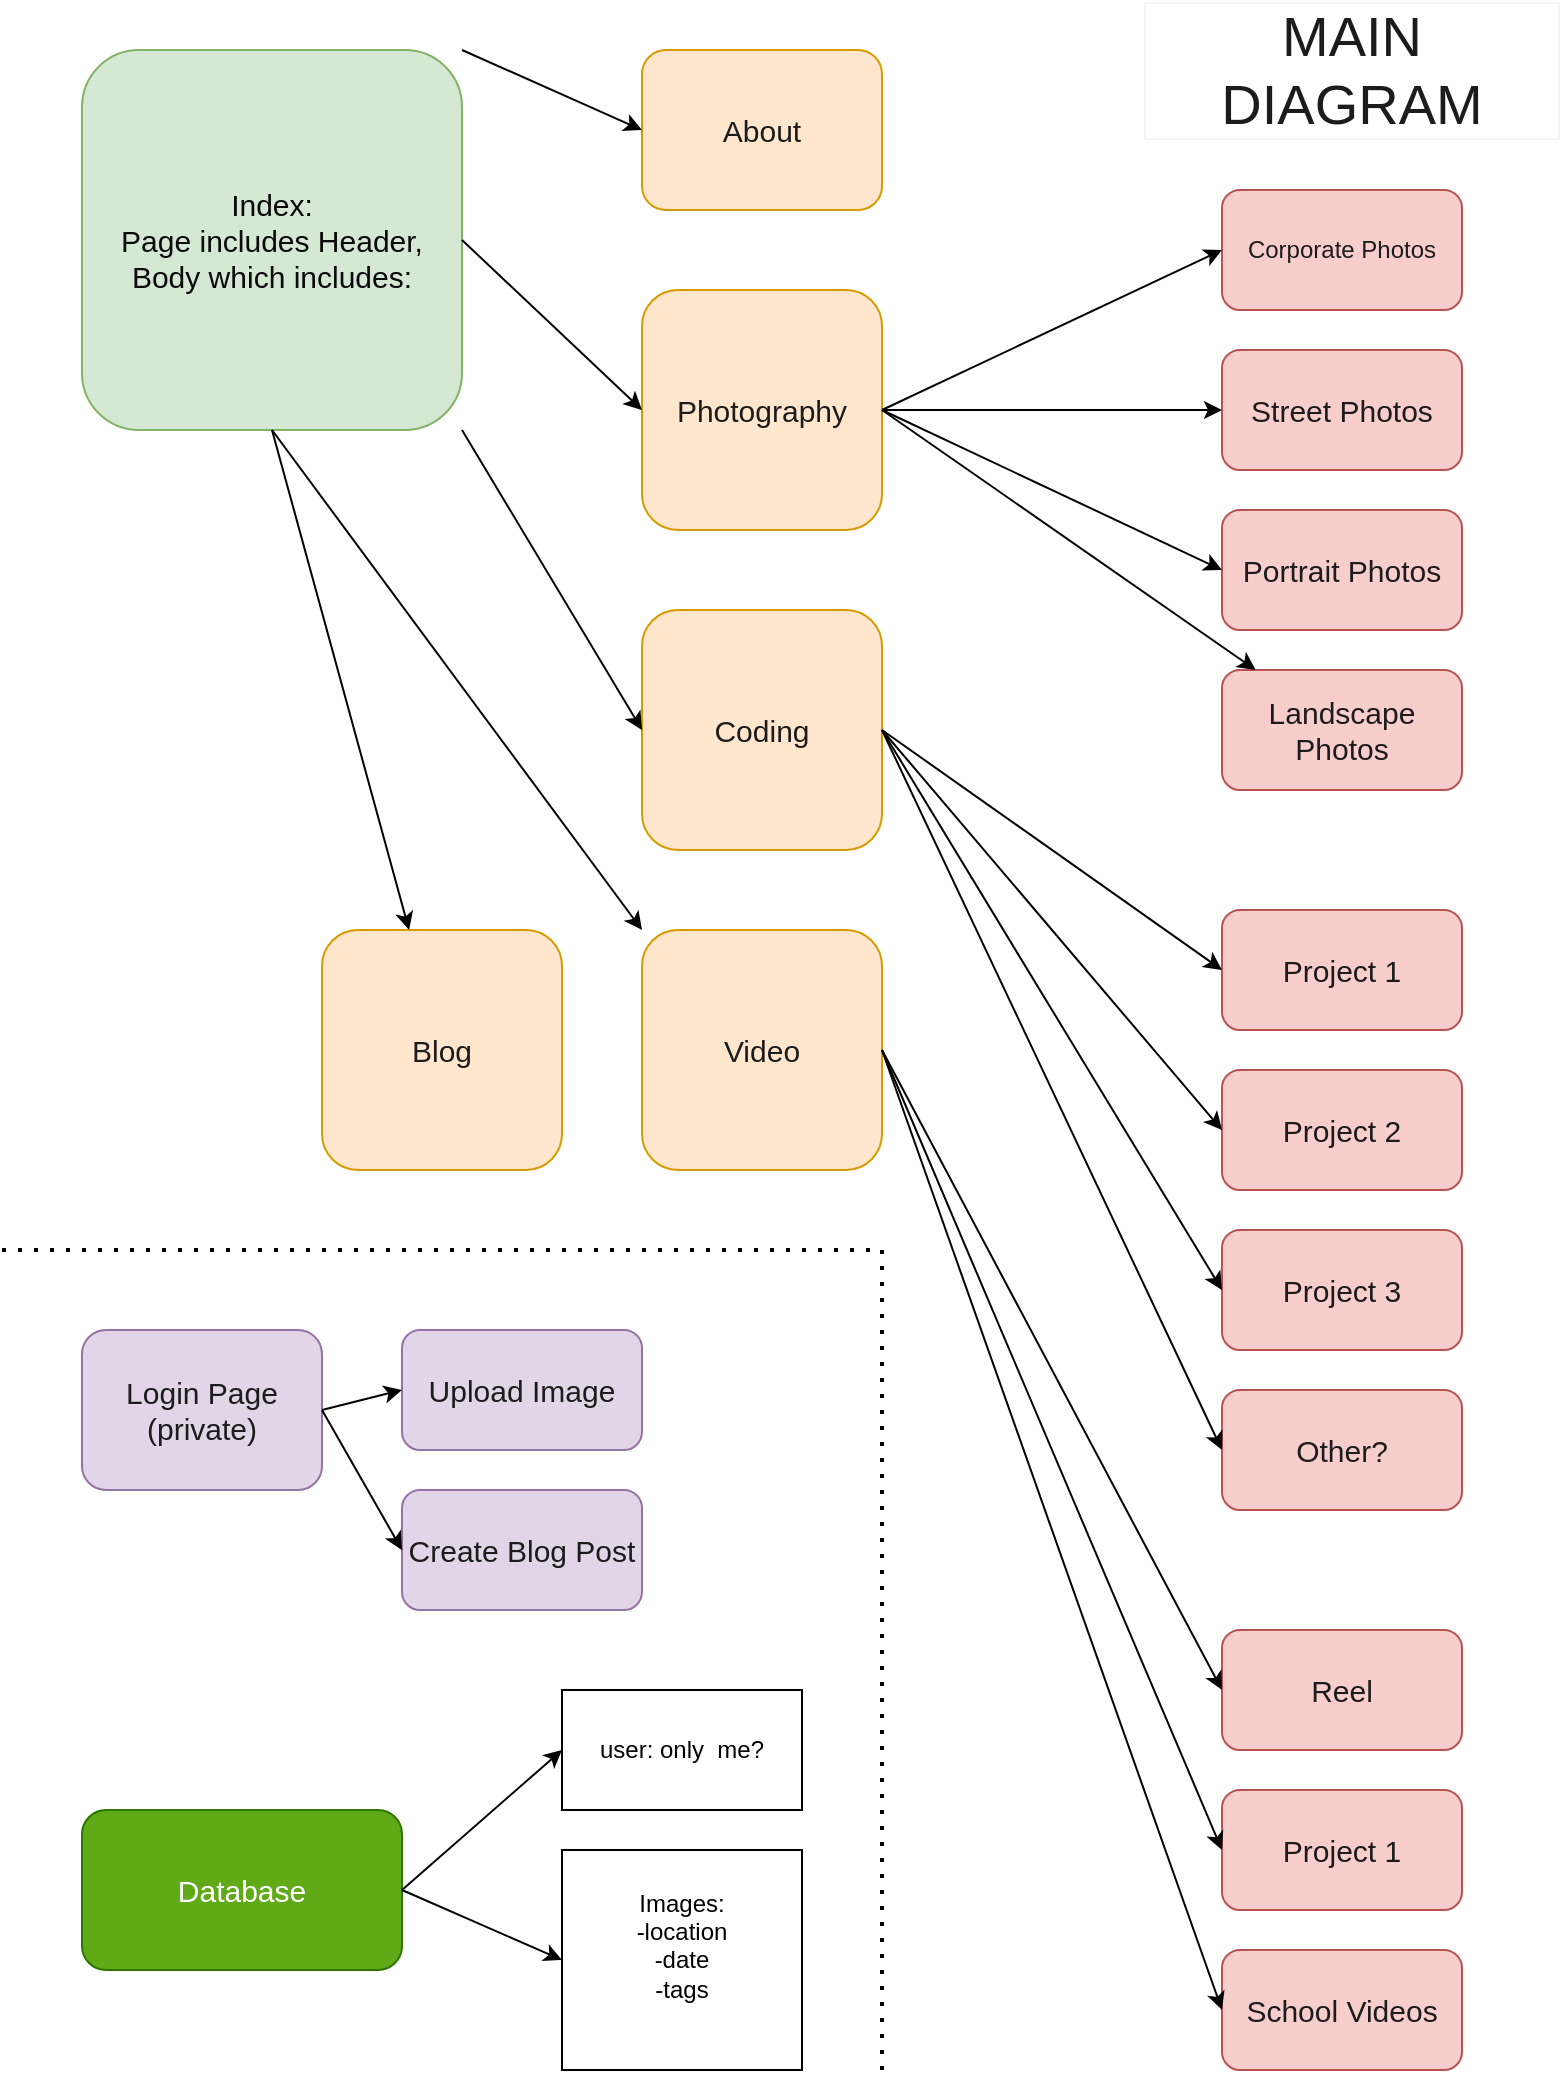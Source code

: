 <mxfile version="14.2.4" type="embed" pages="4">
    <diagram id="C5RBs43oDa-KdzZeNtuy" name="Main Layout">
        <mxGraphModel dx="2433" dy="1150" grid="1" gridSize="10" guides="1" tooltips="1" connect="1" arrows="1" fold="1" page="1" pageScale="1" pageWidth="827" pageHeight="1169" math="0" shadow="0">
            <root>
                <mxCell id="WIyWlLk6GJQsqaUBKTNV-0"/>
                <mxCell id="WIyWlLk6GJQsqaUBKTNV-1" parent="WIyWlLk6GJQsqaUBKTNV-0"/>
                <mxCell id="qrIafX3nSjIkt2bbz3qd-0" value="Index:&lt;br style=&quot;font-size: 15px;&quot;&gt;Page includes Header,&lt;br style=&quot;font-size: 15px;&quot;&gt;Body which includes:" style="whiteSpace=wrap;html=1;aspect=fixed;fillColor=#d5e8d4;strokeColor=#82b366;fontColor=#0A0A0A;rounded=1;labelBackgroundColor=none;labelBorderColor=none;fontSize=15;" parent="WIyWlLk6GJQsqaUBKTNV-1" vertex="1">
                    <mxGeometry x="40" y="40" width="190" height="190" as="geometry"/>
                </mxCell>
                <mxCell id="qrIafX3nSjIkt2bbz3qd-2" value="Photography" style="whiteSpace=wrap;html=1;aspect=fixed;fillColor=#ffe6cc;strokeColor=#d79b00;fontColor=#1C1C1C;rounded=1;labelBackgroundColor=none;labelBorderColor=none;fontSize=15;" parent="WIyWlLk6GJQsqaUBKTNV-1" vertex="1">
                    <mxGeometry x="320" y="160" width="120" height="120" as="geometry"/>
                </mxCell>
                <mxCell id="qrIafX3nSjIkt2bbz3qd-3" value="" style="endArrow=classic;html=1;exitX=1;exitY=0.5;exitDx=0;exitDy=0;entryX=0;entryY=0.5;entryDx=0;entryDy=0;" parent="WIyWlLk6GJQsqaUBKTNV-1" source="qrIafX3nSjIkt2bbz3qd-0" target="qrIafX3nSjIkt2bbz3qd-2" edge="1">
                    <mxGeometry width="50" height="50" relative="1" as="geometry">
                        <mxPoint x="410" y="170" as="sourcePoint"/>
                        <mxPoint x="460" y="120" as="targetPoint"/>
                    </mxGeometry>
                </mxCell>
                <mxCell id="qrIafX3nSjIkt2bbz3qd-4" value="Coding" style="whiteSpace=wrap;html=1;aspect=fixed;fillColor=#ffe6cc;strokeColor=#d79b00;fontColor=#1C1C1C;rounded=1;labelBackgroundColor=none;labelBorderColor=none;fontSize=15;" parent="WIyWlLk6GJQsqaUBKTNV-1" vertex="1">
                    <mxGeometry x="320" y="320" width="120" height="120" as="geometry"/>
                </mxCell>
                <mxCell id="qrIafX3nSjIkt2bbz3qd-5" value="Video" style="whiteSpace=wrap;html=1;aspect=fixed;fillColor=#ffe6cc;strokeColor=#d79b00;fontColor=#1C1C1C;rounded=1;labelBackgroundColor=none;labelBorderColor=none;fontSize=15;" parent="WIyWlLk6GJQsqaUBKTNV-1" vertex="1">
                    <mxGeometry x="320" y="480" width="120" height="120" as="geometry"/>
                </mxCell>
                <mxCell id="qrIafX3nSjIkt2bbz3qd-6" value="" style="endArrow=classic;html=1;exitX=1;exitY=1;exitDx=0;exitDy=0;entryX=0;entryY=0.5;entryDx=0;entryDy=0;" parent="WIyWlLk6GJQsqaUBKTNV-1" source="qrIafX3nSjIkt2bbz3qd-0" target="qrIafX3nSjIkt2bbz3qd-4" edge="1">
                    <mxGeometry width="50" height="50" relative="1" as="geometry">
                        <mxPoint x="380" y="390" as="sourcePoint"/>
                        <mxPoint x="430" y="340" as="targetPoint"/>
                    </mxGeometry>
                </mxCell>
                <mxCell id="qrIafX3nSjIkt2bbz3qd-8" value="" style="endArrow=classic;html=1;exitX=0.5;exitY=1;exitDx=0;exitDy=0;entryX=0;entryY=0;entryDx=0;entryDy=0;" parent="WIyWlLk6GJQsqaUBKTNV-1" source="qrIafX3nSjIkt2bbz3qd-0" target="qrIafX3nSjIkt2bbz3qd-5" edge="1">
                    <mxGeometry width="50" height="50" relative="1" as="geometry">
                        <mxPoint x="420" y="580" as="sourcePoint"/>
                        <mxPoint x="470" y="530" as="targetPoint"/>
                    </mxGeometry>
                </mxCell>
                <mxCell id="qrIafX3nSjIkt2bbz3qd-9" value="Corporate Photos" style="rounded=1;whiteSpace=wrap;html=1;fillColor=#f8cecc;strokeColor=#b85450;fontColor=#1C1C1C;" parent="WIyWlLk6GJQsqaUBKTNV-1" vertex="1">
                    <mxGeometry x="610" y="110" width="120" height="60" as="geometry"/>
                </mxCell>
                <mxCell id="qrIafX3nSjIkt2bbz3qd-10" value="Street Photos" style="rounded=1;whiteSpace=wrap;html=1;fillColor=#f8cecc;strokeColor=#b85450;fontColor=#1C1C1C;labelBackgroundColor=none;labelBorderColor=none;fontSize=15;" parent="WIyWlLk6GJQsqaUBKTNV-1" vertex="1">
                    <mxGeometry x="610" y="190" width="120" height="60" as="geometry"/>
                </mxCell>
                <mxCell id="qrIafX3nSjIkt2bbz3qd-11" value="Portrait Photos" style="rounded=1;whiteSpace=wrap;html=1;fillColor=#f8cecc;strokeColor=#b85450;fontColor=#1C1C1C;labelBackgroundColor=none;labelBorderColor=none;fontSize=15;" parent="WIyWlLk6GJQsqaUBKTNV-1" vertex="1">
                    <mxGeometry x="610" y="270" width="120" height="60" as="geometry"/>
                </mxCell>
                <mxCell id="qrIafX3nSjIkt2bbz3qd-12" value="Landscape Photos" style="rounded=1;whiteSpace=wrap;html=1;fillColor=#f8cecc;strokeColor=#b85450;fontColor=#1C1C1C;labelBackgroundColor=none;labelBorderColor=none;fontSize=15;" parent="WIyWlLk6GJQsqaUBKTNV-1" vertex="1">
                    <mxGeometry x="610" y="350" width="120" height="60" as="geometry"/>
                </mxCell>
                <mxCell id="qrIafX3nSjIkt2bbz3qd-13" value="" style="endArrow=classic;html=1;exitX=1;exitY=0.5;exitDx=0;exitDy=0;entryX=0;entryY=0.5;entryDx=0;entryDy=0;" parent="WIyWlLk6GJQsqaUBKTNV-1" source="qrIafX3nSjIkt2bbz3qd-2" target="qrIafX3nSjIkt2bbz3qd-9" edge="1">
                    <mxGeometry width="50" height="50" relative="1" as="geometry">
                        <mxPoint x="570" y="270" as="sourcePoint"/>
                        <mxPoint x="620" y="220" as="targetPoint"/>
                    </mxGeometry>
                </mxCell>
                <mxCell id="qrIafX3nSjIkt2bbz3qd-14" value="" style="endArrow=classic;html=1;exitX=1;exitY=0.5;exitDx=0;exitDy=0;entryX=0;entryY=0.5;entryDx=0;entryDy=0;" parent="WIyWlLk6GJQsqaUBKTNV-1" source="qrIafX3nSjIkt2bbz3qd-2" target="qrIafX3nSjIkt2bbz3qd-10" edge="1">
                    <mxGeometry width="50" height="50" relative="1" as="geometry">
                        <mxPoint x="430" y="120" as="sourcePoint"/>
                        <mxPoint x="610" y="80" as="targetPoint"/>
                    </mxGeometry>
                </mxCell>
                <mxCell id="qrIafX3nSjIkt2bbz3qd-15" value="" style="endArrow=classic;html=1;entryX=0;entryY=0.5;entryDx=0;entryDy=0;exitX=1;exitY=0.5;exitDx=0;exitDy=0;" parent="WIyWlLk6GJQsqaUBKTNV-1" source="qrIafX3nSjIkt2bbz3qd-2" target="qrIafX3nSjIkt2bbz3qd-11" edge="1">
                    <mxGeometry width="50" height="50" relative="1" as="geometry">
                        <mxPoint x="460" y="210" as="sourcePoint"/>
                        <mxPoint x="610" y="160" as="targetPoint"/>
                    </mxGeometry>
                </mxCell>
                <mxCell id="qrIafX3nSjIkt2bbz3qd-16" value="" style="endArrow=classic;html=1;exitX=1;exitY=0.5;exitDx=0;exitDy=0;" parent="WIyWlLk6GJQsqaUBKTNV-1" source="qrIafX3nSjIkt2bbz3qd-2" target="qrIafX3nSjIkt2bbz3qd-12" edge="1">
                    <mxGeometry width="50" height="50" relative="1" as="geometry">
                        <mxPoint x="470" y="250" as="sourcePoint"/>
                        <mxPoint x="520" y="200" as="targetPoint"/>
                    </mxGeometry>
                </mxCell>
                <mxCell id="qrIafX3nSjIkt2bbz3qd-17" value="Project 1" style="rounded=1;whiteSpace=wrap;html=1;fillColor=#f8cecc;strokeColor=#b85450;fontColor=#1C1C1C;labelBackgroundColor=none;labelBorderColor=none;fontSize=15;" parent="WIyWlLk6GJQsqaUBKTNV-1" vertex="1">
                    <mxGeometry x="610" y="470" width="120" height="60" as="geometry"/>
                </mxCell>
                <mxCell id="qrIafX3nSjIkt2bbz3qd-18" value="Project 2" style="rounded=1;whiteSpace=wrap;html=1;fillColor=#f8cecc;strokeColor=#b85450;fontColor=#1C1C1C;labelBackgroundColor=none;labelBorderColor=none;fontSize=15;" parent="WIyWlLk6GJQsqaUBKTNV-1" vertex="1">
                    <mxGeometry x="610" y="550" width="120" height="60" as="geometry"/>
                </mxCell>
                <mxCell id="qrIafX3nSjIkt2bbz3qd-19" value="Other?" style="rounded=1;whiteSpace=wrap;html=1;fillColor=#f8cecc;strokeColor=#b85450;fontColor=#1C1C1C;labelBackgroundColor=none;labelBorderColor=none;fontSize=15;" parent="WIyWlLk6GJQsqaUBKTNV-1" vertex="1">
                    <mxGeometry x="610" y="710" width="120" height="60" as="geometry"/>
                </mxCell>
                <mxCell id="qrIafX3nSjIkt2bbz3qd-20" value="Project 3" style="rounded=1;whiteSpace=wrap;html=1;fillColor=#f8cecc;strokeColor=#b85450;fontColor=#1C1C1C;labelBackgroundColor=none;labelBorderColor=none;fontSize=15;" parent="WIyWlLk6GJQsqaUBKTNV-1" vertex="1">
                    <mxGeometry x="610" y="630" width="120" height="60" as="geometry"/>
                </mxCell>
                <mxCell id="qrIafX3nSjIkt2bbz3qd-21" value="" style="endArrow=classic;html=1;exitX=1;exitY=0.5;exitDx=0;exitDy=0;entryX=0;entryY=0.5;entryDx=0;entryDy=0;" parent="WIyWlLk6GJQsqaUBKTNV-1" source="qrIafX3nSjIkt2bbz3qd-4" target="qrIafX3nSjIkt2bbz3qd-17" edge="1">
                    <mxGeometry width="50" height="50" relative="1" as="geometry">
                        <mxPoint x="460" y="520" as="sourcePoint"/>
                        <mxPoint x="510" y="470" as="targetPoint"/>
                    </mxGeometry>
                </mxCell>
                <mxCell id="qrIafX3nSjIkt2bbz3qd-22" value="" style="endArrow=classic;html=1;entryX=0;entryY=0.5;entryDx=0;entryDy=0;exitX=1;exitY=0.5;exitDx=0;exitDy=0;" parent="WIyWlLk6GJQsqaUBKTNV-1" source="qrIafX3nSjIkt2bbz3qd-4" target="qrIafX3nSjIkt2bbz3qd-18" edge="1">
                    <mxGeometry width="50" height="50" relative="1" as="geometry">
                        <mxPoint x="530" y="620" as="sourcePoint"/>
                        <mxPoint x="580" y="570" as="targetPoint"/>
                    </mxGeometry>
                </mxCell>
                <mxCell id="qrIafX3nSjIkt2bbz3qd-23" value="" style="endArrow=classic;html=1;entryX=0;entryY=0.5;entryDx=0;entryDy=0;exitX=1;exitY=0.5;exitDx=0;exitDy=0;" parent="WIyWlLk6GJQsqaUBKTNV-1" source="qrIafX3nSjIkt2bbz3qd-4" target="qrIafX3nSjIkt2bbz3qd-20" edge="1">
                    <mxGeometry width="50" height="50" relative="1" as="geometry">
                        <mxPoint x="470" y="590" as="sourcePoint"/>
                        <mxPoint x="520" y="540" as="targetPoint"/>
                    </mxGeometry>
                </mxCell>
                <mxCell id="qrIafX3nSjIkt2bbz3qd-24" value="" style="endArrow=classic;html=1;exitX=1;exitY=0.5;exitDx=0;exitDy=0;entryX=0;entryY=0.5;entryDx=0;entryDy=0;" parent="WIyWlLk6GJQsqaUBKTNV-1" source="qrIafX3nSjIkt2bbz3qd-4" target="qrIafX3nSjIkt2bbz3qd-19" edge="1">
                    <mxGeometry width="50" height="50" relative="1" as="geometry">
                        <mxPoint x="470" y="670" as="sourcePoint"/>
                        <mxPoint x="520" y="620" as="targetPoint"/>
                    </mxGeometry>
                </mxCell>
                <mxCell id="qrIafX3nSjIkt2bbz3qd-25" value="Blog" style="whiteSpace=wrap;html=1;aspect=fixed;fillColor=#ffe6cc;strokeColor=#d79b00;fontColor=#1C1C1C;rounded=1;labelBackgroundColor=none;labelBorderColor=none;fontSize=15;" parent="WIyWlLk6GJQsqaUBKTNV-1" vertex="1">
                    <mxGeometry x="160" y="480" width="120" height="120" as="geometry"/>
                </mxCell>
                <mxCell id="qrIafX3nSjIkt2bbz3qd-26" value="" style="endArrow=classic;html=1;exitX=0.5;exitY=1;exitDx=0;exitDy=0;" parent="WIyWlLk6GJQsqaUBKTNV-1" source="qrIafX3nSjIkt2bbz3qd-0" target="qrIafX3nSjIkt2bbz3qd-25" edge="1">
                    <mxGeometry width="50" height="50" relative="1" as="geometry">
                        <mxPoint x="390" y="320" as="sourcePoint"/>
                        <mxPoint x="440" y="270" as="targetPoint"/>
                    </mxGeometry>
                </mxCell>
                <mxCell id="qrIafX3nSjIkt2bbz3qd-27" value="Reel" style="rounded=1;whiteSpace=wrap;html=1;fillColor=#f8cecc;strokeColor=#b85450;fontColor=#1C1C1C;labelBackgroundColor=none;labelBorderColor=none;fontSize=15;" parent="WIyWlLk6GJQsqaUBKTNV-1" vertex="1">
                    <mxGeometry x="610" y="830" width="120" height="60" as="geometry"/>
                </mxCell>
                <mxCell id="qrIafX3nSjIkt2bbz3qd-28" value="" style="endArrow=classic;html=1;exitX=1;exitY=0.5;exitDx=0;exitDy=0;entryX=0;entryY=0.5;entryDx=0;entryDy=0;" parent="WIyWlLk6GJQsqaUBKTNV-1" source="qrIafX3nSjIkt2bbz3qd-5" target="qrIafX3nSjIkt2bbz3qd-27" edge="1">
                    <mxGeometry width="50" height="50" relative="1" as="geometry">
                        <mxPoint x="450" y="800" as="sourcePoint"/>
                        <mxPoint x="500" y="750" as="targetPoint"/>
                    </mxGeometry>
                </mxCell>
                <mxCell id="qrIafX3nSjIkt2bbz3qd-29" value="Project 1" style="rounded=1;whiteSpace=wrap;html=1;fillColor=#f8cecc;strokeColor=#b85450;fontColor=#1C1C1C;labelBackgroundColor=none;labelBorderColor=none;fontSize=15;" parent="WIyWlLk6GJQsqaUBKTNV-1" vertex="1">
                    <mxGeometry x="610" y="910" width="120" height="60" as="geometry"/>
                </mxCell>
                <mxCell id="qrIafX3nSjIkt2bbz3qd-30" value="School Videos" style="rounded=1;whiteSpace=wrap;html=1;fillColor=#f8cecc;strokeColor=#b85450;fontColor=#1C1C1C;labelBackgroundColor=none;labelBorderColor=none;fontSize=15;" parent="WIyWlLk6GJQsqaUBKTNV-1" vertex="1">
                    <mxGeometry x="610" y="990" width="120" height="60" as="geometry"/>
                </mxCell>
                <mxCell id="qrIafX3nSjIkt2bbz3qd-31" value="" style="endArrow=classic;html=1;exitX=1;exitY=0.5;exitDx=0;exitDy=0;entryX=0;entryY=0.5;entryDx=0;entryDy=0;" parent="WIyWlLk6GJQsqaUBKTNV-1" source="qrIafX3nSjIkt2bbz3qd-5" target="qrIafX3nSjIkt2bbz3qd-29" edge="1">
                    <mxGeometry width="50" height="50" relative="1" as="geometry">
                        <mxPoint x="510" y="870" as="sourcePoint"/>
                        <mxPoint x="560" y="820" as="targetPoint"/>
                    </mxGeometry>
                </mxCell>
                <mxCell id="qrIafX3nSjIkt2bbz3qd-32" value="" style="endArrow=classic;html=1;exitX=1;exitY=0.5;exitDx=0;exitDy=0;entryX=0;entryY=0.5;entryDx=0;entryDy=0;" parent="WIyWlLk6GJQsqaUBKTNV-1" source="qrIafX3nSjIkt2bbz3qd-5" target="qrIafX3nSjIkt2bbz3qd-30" edge="1">
                    <mxGeometry width="50" height="50" relative="1" as="geometry">
                        <mxPoint x="480" y="980" as="sourcePoint"/>
                        <mxPoint x="530" y="930" as="targetPoint"/>
                    </mxGeometry>
                </mxCell>
                <mxCell id="qrIafX3nSjIkt2bbz3qd-33" value="About" style="rounded=1;whiteSpace=wrap;html=1;fillColor=#ffe6cc;strokeColor=#d79b00;fontColor=#1C1C1C;labelBackgroundColor=none;labelBorderColor=none;fontSize=15;" parent="WIyWlLk6GJQsqaUBKTNV-1" vertex="1">
                    <mxGeometry x="320" y="40" width="120" height="80" as="geometry"/>
                </mxCell>
                <mxCell id="qrIafX3nSjIkt2bbz3qd-34" value="" style="endArrow=classic;html=1;exitX=1;exitY=0;exitDx=0;exitDy=0;entryX=0;entryY=0.5;entryDx=0;entryDy=0;" parent="WIyWlLk6GJQsqaUBKTNV-1" source="qrIafX3nSjIkt2bbz3qd-0" target="qrIafX3nSjIkt2bbz3qd-33" edge="1">
                    <mxGeometry width="50" height="50" relative="1" as="geometry">
                        <mxPoint x="170" y="90" as="sourcePoint"/>
                        <mxPoint x="220" y="40" as="targetPoint"/>
                    </mxGeometry>
                </mxCell>
                <mxCell id="qrIafX3nSjIkt2bbz3qd-37" value="Database" style="rounded=1;whiteSpace=wrap;html=1;fillColor=#60a917;strokeColor=#2D7600;fontColor=#ffffff;labelBackgroundColor=none;labelBorderColor=none;fontSize=15;" parent="WIyWlLk6GJQsqaUBKTNV-1" vertex="1">
                    <mxGeometry x="40" y="920" width="160" height="80" as="geometry"/>
                </mxCell>
                <mxCell id="qrIafX3nSjIkt2bbz3qd-38" value="Login Page (private)" style="rounded=1;whiteSpace=wrap;html=1;fillColor=#e1d5e7;strokeColor=#9673a6;fontColor=#1C1C1C;labelBackgroundColor=none;labelBorderColor=none;fontSize=15;" parent="WIyWlLk6GJQsqaUBKTNV-1" vertex="1">
                    <mxGeometry x="40" y="680" width="120" height="80" as="geometry"/>
                </mxCell>
                <mxCell id="qrIafX3nSjIkt2bbz3qd-39" value="Upload Image" style="rounded=1;whiteSpace=wrap;html=1;fillColor=#e1d5e7;strokeColor=#9673a6;fontColor=#1C1C1C;labelBackgroundColor=none;labelBorderColor=none;fontSize=15;" parent="WIyWlLk6GJQsqaUBKTNV-1" vertex="1">
                    <mxGeometry x="200" y="680" width="120" height="60" as="geometry"/>
                </mxCell>
                <mxCell id="qrIafX3nSjIkt2bbz3qd-40" value="" style="endArrow=classic;html=1;exitX=1;exitY=0.5;exitDx=0;exitDy=0;entryX=0;entryY=0.5;entryDx=0;entryDy=0;" parent="WIyWlLk6GJQsqaUBKTNV-1" source="qrIafX3nSjIkt2bbz3qd-38" target="qrIafX3nSjIkt2bbz3qd-39" edge="1">
                    <mxGeometry width="50" height="50" relative="1" as="geometry">
                        <mxPoint x="340" y="690" as="sourcePoint"/>
                        <mxPoint x="390" y="640" as="targetPoint"/>
                    </mxGeometry>
                </mxCell>
                <mxCell id="qrIafX3nSjIkt2bbz3qd-41" value="Create Blog Post" style="rounded=1;whiteSpace=wrap;html=1;fillColor=#e1d5e7;strokeColor=#9673a6;fontColor=#1C1C1C;labelBackgroundColor=none;labelBorderColor=none;fontSize=15;" parent="WIyWlLk6GJQsqaUBKTNV-1" vertex="1">
                    <mxGeometry x="200" y="760" width="120" height="60" as="geometry"/>
                </mxCell>
                <mxCell id="qrIafX3nSjIkt2bbz3qd-42" value="" style="endArrow=classic;html=1;entryX=0;entryY=0.5;entryDx=0;entryDy=0;exitX=1;exitY=0.5;exitDx=0;exitDy=0;" parent="WIyWlLk6GJQsqaUBKTNV-1" source="qrIafX3nSjIkt2bbz3qd-38" target="qrIafX3nSjIkt2bbz3qd-41" edge="1">
                    <mxGeometry width="50" height="50" relative="1" as="geometry">
                        <mxPoint x="180" y="740" as="sourcePoint"/>
                        <mxPoint x="460" y="690" as="targetPoint"/>
                    </mxGeometry>
                </mxCell>
                <mxCell id="qrIafX3nSjIkt2bbz3qd-43" value="" style="endArrow=none;dashed=1;html=1;dashPattern=1 3;strokeWidth=2;" parent="WIyWlLk6GJQsqaUBKTNV-1" edge="1">
                    <mxGeometry width="50" height="50" relative="1" as="geometry">
                        <mxPoint y="640" as="sourcePoint"/>
                        <mxPoint x="440" y="640" as="targetPoint"/>
                    </mxGeometry>
                </mxCell>
                <mxCell id="qrIafX3nSjIkt2bbz3qd-44" value="" style="endArrow=none;dashed=1;html=1;dashPattern=1 3;strokeWidth=2;" parent="WIyWlLk6GJQsqaUBKTNV-1" edge="1">
                    <mxGeometry width="50" height="50" relative="1" as="geometry">
                        <mxPoint x="440" y="1050" as="sourcePoint"/>
                        <mxPoint x="440" y="640" as="targetPoint"/>
                    </mxGeometry>
                </mxCell>
                <mxCell id="qrIafX3nSjIkt2bbz3qd-45" value="user: only&amp;nbsp; me?" style="rounded=0;whiteSpace=wrap;html=1;" parent="WIyWlLk6GJQsqaUBKTNV-1" vertex="1">
                    <mxGeometry x="280" y="860" width="120" height="60" as="geometry"/>
                </mxCell>
                <mxCell id="qrIafX3nSjIkt2bbz3qd-46" value="Images:&lt;br&gt;-location&lt;br&gt;-date&lt;br&gt;-tags&lt;br&gt;&lt;br&gt;" style="rounded=0;whiteSpace=wrap;html=1;" parent="WIyWlLk6GJQsqaUBKTNV-1" vertex="1">
                    <mxGeometry x="280" y="940" width="120" height="110" as="geometry"/>
                </mxCell>
                <mxCell id="qrIafX3nSjIkt2bbz3qd-47" value="" style="endArrow=classic;html=1;exitX=1;exitY=0.5;exitDx=0;exitDy=0;entryX=0;entryY=0.5;entryDx=0;entryDy=0;" parent="WIyWlLk6GJQsqaUBKTNV-1" source="qrIafX3nSjIkt2bbz3qd-37" target="qrIafX3nSjIkt2bbz3qd-45" edge="1">
                    <mxGeometry width="50" height="50" relative="1" as="geometry">
                        <mxPoint x="210" y="930" as="sourcePoint"/>
                        <mxPoint x="260" y="880" as="targetPoint"/>
                    </mxGeometry>
                </mxCell>
                <mxCell id="qrIafX3nSjIkt2bbz3qd-48" value="" style="endArrow=classic;html=1;entryX=0;entryY=0.5;entryDx=0;entryDy=0;exitX=1;exitY=0.5;exitDx=0;exitDy=0;" parent="WIyWlLk6GJQsqaUBKTNV-1" source="qrIafX3nSjIkt2bbz3qd-37" target="qrIafX3nSjIkt2bbz3qd-46" edge="1">
                    <mxGeometry width="50" height="50" relative="1" as="geometry">
                        <mxPoint x="200" y="960" as="sourcePoint"/>
                        <mxPoint x="30" y="840" as="targetPoint"/>
                    </mxGeometry>
                </mxCell>
                <mxCell id="Ic0_1FOMNpRocbR3-cjS-0" value="MAIN DIAGRAM" style="text;html=1;strokeColor=none;fillColor=none;align=center;verticalAlign=middle;whiteSpace=wrap;rounded=0;labelBackgroundColor=#ffffff;fontSize=28;fontColor=#1C1C1C;labelBorderColor=#F5F5F5;" vertex="1" parent="WIyWlLk6GJQsqaUBKTNV-1">
                    <mxGeometry x="570" y="20" width="210" height="60" as="geometry"/>
                </mxCell>
            </root>
        </mxGraphModel>
    </diagram>
    <diagram id="YW4xDNe1A1FT28d1FX_S" name="Photography">
        <mxGraphModel dx="1606" dy="1150" grid="1" gridSize="10" guides="1" tooltips="1" connect="1" arrows="1" fold="1" page="1" pageScale="1" pageWidth="850" pageHeight="1100" math="0" shadow="0">
            <root>
                <mxCell id="SADXkhlfamy76IqpmrjW-0"/>
                <mxCell id="SADXkhlfamy76IqpmrjW-1" parent="SADXkhlfamy76IqpmrjW-0"/>
                <mxCell id="Lm-DXxTGF_b1RnAW0vAL-0" value="Photography Page" style="text;html=1;strokeColor=none;fillColor=none;align=center;verticalAlign=middle;whiteSpace=wrap;rounded=0;labelBackgroundColor=#ffffff;fontSize=28;fontColor=#1C1C1C;labelBorderColor=#F5F5F5;" vertex="1" parent="SADXkhlfamy76IqpmrjW-1">
                    <mxGeometry x="570" y="20" width="210" height="60" as="geometry"/>
                </mxCell>
                <mxCell id="Lm-DXxTGF_b1RnAW0vAL-1" value="" style="rounded=0;whiteSpace=wrap;html=1;labelBackgroundColor=#ffffff;fontSize=28;fontColor=#1C1C1C;fillColor=#DADFE8;strokeColor=none;" vertex="1" parent="SADXkhlfamy76IqpmrjW-1">
                    <mxGeometry x="80" y="120" width="680" height="370" as="geometry"/>
                </mxCell>
                <mxCell id="Lm-DXxTGF_b1RnAW0vAL-2" value="" style="rounded=0;whiteSpace=wrap;html=1;labelBackgroundColor=#ffffff;fontSize=28;fontColor=#1C1C1C;" vertex="1" parent="SADXkhlfamy76IqpmrjW-1">
                    <mxGeometry x="240" y="520" width="340" height="560" as="geometry"/>
                </mxCell>
                <mxCell id="Lm-DXxTGF_b1RnAW0vAL-3" value="" style="rounded=0;whiteSpace=wrap;html=1;labelBackgroundColor=#ffffff;fontSize=28;fontColor=#ffffff;fillColor=#2C3A47;strokeColor=none;" vertex="1" parent="SADXkhlfamy76IqpmrjW-1">
                    <mxGeometry x="80" y="120" width="680" height="30" as="geometry"/>
                </mxCell>
                <mxCell id="Lm-DXxTGF_b1RnAW0vAL-4" value="" style="rounded=0;whiteSpace=wrap;html=1;labelBackgroundColor=#ffffff;fontSize=28;fontColor=#ffffff;fillColor=#6a00ff;strokeColor=none;" vertex="1" parent="SADXkhlfamy76IqpmrjW-1">
                    <mxGeometry x="730" y="130" width="20" height="10" as="geometry"/>
                </mxCell>
                <mxCell id="Lm-DXxTGF_b1RnAW0vAL-5" value="" style="rounded=0;whiteSpace=wrap;html=1;labelBackgroundColor=#ffffff;fontSize=28;fontColor=#ffffff;fillColor=#6a00ff;strokeColor=none;" vertex="1" parent="SADXkhlfamy76IqpmrjW-1">
                    <mxGeometry x="90" y="130" width="120" height="10" as="geometry"/>
                </mxCell>
                <mxCell id="Lm-DXxTGF_b1RnAW0vAL-6" value="" style="rounded=0;whiteSpace=wrap;html=1;labelBackgroundColor=#ffffff;fontSize=28;fontColor=#ffffff;fillColor=#A8A8A8;strokeColor=none;" vertex="1" parent="SADXkhlfamy76IqpmrjW-1">
                    <mxGeometry x="80" y="150" width="680" height="50" as="geometry"/>
                </mxCell>
                <mxCell id="Lm-DXxTGF_b1RnAW0vAL-7" value="" style="rounded=0;whiteSpace=wrap;html=1;labelBackgroundColor=#ffffff;fontSize=28;fontColor=#1C1C1C;fillColor=#A8A8A8;strokeColor=none;shadow=1;sketch=0;" vertex="1" parent="SADXkhlfamy76IqpmrjW-1">
                    <mxGeometry x="120" y="270" width="600" height="150" as="geometry"/>
                </mxCell>
                <mxCell id="Lm-DXxTGF_b1RnAW0vAL-8" value="" style="rounded=0;whiteSpace=wrap;html=1;labelBackgroundColor=#ffffff;fontSize=28;fontColor=#1C1C1C;fillColor=#DADFE8;" vertex="1" parent="SADXkhlfamy76IqpmrjW-1">
                    <mxGeometry x="240" y="520" width="340" height="560" as="geometry"/>
                </mxCell>
                <mxCell id="Lm-DXxTGF_b1RnAW0vAL-9" value="" style="rounded=0;whiteSpace=wrap;html=1;labelBackgroundColor=#ffffff;fontSize=28;fontColor=#ffffff;strokeColor=#005700;fillColor=#2C3A47;" vertex="1" parent="SADXkhlfamy76IqpmrjW-1">
                    <mxGeometry x="240" y="520" width="340" height="30" as="geometry"/>
                </mxCell>
                <mxCell id="Lm-DXxTGF_b1RnAW0vAL-10" value="" style="rounded=0;whiteSpace=wrap;html=1;labelBackgroundColor=#ffffff;fontSize=28;fontColor=#ffffff;fillColor=#6a00ff;strokeColor=#3700CC;" vertex="1" parent="SADXkhlfamy76IqpmrjW-1">
                    <mxGeometry x="250" y="530" width="120" height="10" as="geometry"/>
                </mxCell>
                <mxCell id="Lm-DXxTGF_b1RnAW0vAL-11" value="" style="rounded=0;whiteSpace=wrap;html=1;labelBackgroundColor=#ffffff;fontSize=28;fontColor=#ffffff;strokeColor=#2D7600;fillColor=#A8A8A8;" vertex="1" parent="SADXkhlfamy76IqpmrjW-1">
                    <mxGeometry x="240" y="550" width="340" height="50" as="geometry"/>
                </mxCell>
                <mxCell id="Lm-DXxTGF_b1RnAW0vAL-12" value="" style="rounded=0;whiteSpace=wrap;html=1;labelBackgroundColor=#ffffff;fontSize=28;fontColor=#1C1C1C;fillColor=#A8A8A8;strokeColor=none;" vertex="1" parent="SADXkhlfamy76IqpmrjW-1">
                    <mxGeometry x="285" y="670" width="250" height="150" as="geometry"/>
                </mxCell>
                <mxCell id="Lm-DXxTGF_b1RnAW0vAL-13" value="" style="rounded=0;whiteSpace=wrap;html=1;labelBackgroundColor=#ffffff;fontSize=28;fontColor=#ffffff;fillColor=#6a00ff;strokeColor=#3700CC;" vertex="1" parent="SADXkhlfamy76IqpmrjW-1">
                    <mxGeometry x="550" y="530" width="20" height="10" as="geometry"/>
                </mxCell>
                <mxCell id="Lm-DXxTGF_b1RnAW0vAL-14" value="" style="rounded=0;whiteSpace=wrap;html=1;labelBackgroundColor=#ffffff;fontSize=28;fontColor=#1C1C1C;fillColor=#A8A8A8;strokeColor=none;" vertex="1" parent="SADXkhlfamy76IqpmrjW-1">
                    <mxGeometry x="285" y="850" width="250" height="150" as="geometry"/>
                </mxCell>
                <mxCell id="Lm-DXxTGF_b1RnAW0vAL-15" value="" style="rounded=0;whiteSpace=wrap;html=1;labelBackgroundColor=#ffffff;fontSize=28;fontColor=#1C1C1C;fillColor=#A8A8A8;strokeWidth=1;strokeColor=none;shadow=1;" vertex="1" parent="SADXkhlfamy76IqpmrjW-1">
                    <mxGeometry x="120" y="450" width="600" height="40" as="geometry"/>
                </mxCell>
                <mxCell id="Lm-DXxTGF_b1RnAW0vAL-16" value="" style="rounded=0;whiteSpace=wrap;html=1;labelBackgroundColor=#ffffff;strokeWidth=1;fontSize=28;fontColor=#1C1C1C;strokeColor=none;fillColor=#2C3A47;" vertex="1" parent="SADXkhlfamy76IqpmrjW-1">
                    <mxGeometry x="750" y="210" width="10" height="280" as="geometry"/>
                </mxCell>
                <mxCell id="Lm-DXxTGF_b1RnAW0vAL-17" value="" style="rounded=0;whiteSpace=wrap;html=1;labelBackgroundColor=#ffffff;fontSize=28;fontColor=#1C1C1C;fillColor=#A8A8A8;strokeColor=none;" vertex="1" parent="SADXkhlfamy76IqpmrjW-1">
                    <mxGeometry x="285" y="1030" width="250" height="50" as="geometry"/>
                </mxCell>
                <mxCell id="Lm-DXxTGF_b1RnAW0vAL-18" value="Corporate Photography" style="text;html=1;align=center;verticalAlign=middle;whiteSpace=wrap;rounded=0;shadow=1;labelBackgroundColor=none;sketch=0;fontSize=16;fontColor=#1C1C1C;" vertex="1" parent="SADXkhlfamy76IqpmrjW-1">
                    <mxGeometry x="130" y="280" width="170" height="20" as="geometry"/>
                </mxCell>
                <mxCell id="Lm-DXxTGF_b1RnAW0vAL-19" value="Landscape Photography" style="text;html=1;align=center;verticalAlign=middle;whiteSpace=wrap;rounded=0;shadow=1;labelBackgroundColor=none;sketch=0;fontSize=16;fontColor=#1C1C1C;" vertex="1" parent="SADXkhlfamy76IqpmrjW-1">
                    <mxGeometry x="130" y="460" width="180" height="20" as="geometry"/>
                </mxCell>
                <mxCell id="Lm-DXxTGF_b1RnAW0vAL-20" value="Corporate Photography" style="text;html=1;align=center;verticalAlign=middle;whiteSpace=wrap;rounded=0;shadow=1;labelBackgroundColor=none;sketch=0;fontSize=16;fontColor=#1C1C1C;" vertex="1" parent="SADXkhlfamy76IqpmrjW-1">
                    <mxGeometry x="290" y="680" width="170" height="20" as="geometry"/>
                </mxCell>
                <mxCell id="Lm-DXxTGF_b1RnAW0vAL-21" value="Landscape Photography" style="text;html=1;align=center;verticalAlign=middle;whiteSpace=wrap;rounded=0;shadow=1;labelBackgroundColor=none;sketch=0;fontSize=16;fontColor=#1C1C1C;" vertex="1" parent="SADXkhlfamy76IqpmrjW-1">
                    <mxGeometry x="290" y="860" width="180" height="20" as="geometry"/>
                </mxCell>
                <mxCell id="Lm-DXxTGF_b1RnAW0vAL-22" value="Portrait Photography" style="text;html=1;align=center;verticalAlign=middle;whiteSpace=wrap;rounded=0;shadow=1;labelBackgroundColor=none;sketch=0;fontSize=16;fontColor=#1C1C1C;" vertex="1" parent="SADXkhlfamy76IqpmrjW-1">
                    <mxGeometry x="290" y="1040" width="150" height="20" as="geometry"/>
                </mxCell>
            </root>
        </mxGraphModel>
    </diagram>
    <diagram id="gJkqolSF_xWFn63pax1x" name="Coding">
        <mxGraphModel dx="1606" dy="1150" grid="1" gridSize="10" guides="1" tooltips="1" connect="1" arrows="1" fold="1" page="1" pageScale="1" pageWidth="850" pageHeight="1100" math="0" shadow="0">
            <root>
                <mxCell id="DbSNrPcM2cp-ZZ_fzOlI-0"/>
                <mxCell id="DbSNrPcM2cp-ZZ_fzOlI-1" parent="DbSNrPcM2cp-ZZ_fzOlI-0"/>
                <mxCell id="DbSNrPcM2cp-ZZ_fzOlI-2" value="Coding Page" style="text;html=1;strokeColor=none;fillColor=none;align=center;verticalAlign=middle;whiteSpace=wrap;rounded=0;labelBackgroundColor=#ffffff;fontSize=28;fontColor=#1C1C1C;labelBorderColor=#F5F5F5;" vertex="1" parent="DbSNrPcM2cp-ZZ_fzOlI-1">
                    <mxGeometry x="570" y="20" width="210" height="60" as="geometry"/>
                </mxCell>
                <mxCell id="DbSNrPcM2cp-ZZ_fzOlI-3" value="" style="rounded=0;whiteSpace=wrap;html=1;labelBackgroundColor=#ffffff;fontSize=28;fontColor=#1C1C1C;fillColor=#DADFE8;strokeColor=none;" vertex="1" parent="DbSNrPcM2cp-ZZ_fzOlI-1">
                    <mxGeometry x="80" y="120" width="680" height="370" as="geometry"/>
                </mxCell>
                <mxCell id="DbSNrPcM2cp-ZZ_fzOlI-4" value="" style="rounded=0;whiteSpace=wrap;html=1;labelBackgroundColor=#ffffff;fontSize=28;fontColor=#1C1C1C;" vertex="1" parent="DbSNrPcM2cp-ZZ_fzOlI-1">
                    <mxGeometry x="240" y="520" width="340" height="560" as="geometry"/>
                </mxCell>
                <mxCell id="DbSNrPcM2cp-ZZ_fzOlI-5" value="" style="rounded=0;whiteSpace=wrap;html=1;labelBackgroundColor=#ffffff;fontSize=28;fontColor=#ffffff;fillColor=#2C3A47;strokeColor=none;" vertex="1" parent="DbSNrPcM2cp-ZZ_fzOlI-1">
                    <mxGeometry x="80" y="120" width="680" height="30" as="geometry"/>
                </mxCell>
                <mxCell id="DbSNrPcM2cp-ZZ_fzOlI-6" value="" style="rounded=0;whiteSpace=wrap;html=1;labelBackgroundColor=#ffffff;fontSize=28;fontColor=#ffffff;fillColor=#6a00ff;strokeColor=none;" vertex="1" parent="DbSNrPcM2cp-ZZ_fzOlI-1">
                    <mxGeometry x="730" y="130" width="20" height="10" as="geometry"/>
                </mxCell>
                <mxCell id="DbSNrPcM2cp-ZZ_fzOlI-7" value="" style="rounded=0;whiteSpace=wrap;html=1;labelBackgroundColor=#ffffff;fontSize=28;fontColor=#ffffff;fillColor=#6a00ff;strokeColor=none;" vertex="1" parent="DbSNrPcM2cp-ZZ_fzOlI-1">
                    <mxGeometry x="90" y="130" width="120" height="10" as="geometry"/>
                </mxCell>
                <mxCell id="DbSNrPcM2cp-ZZ_fzOlI-8" value="" style="rounded=0;whiteSpace=wrap;html=1;labelBackgroundColor=#ffffff;fontSize=28;fontColor=#ffffff;fillColor=#A8A8A8;strokeColor=none;" vertex="1" parent="DbSNrPcM2cp-ZZ_fzOlI-1">
                    <mxGeometry x="80" y="150" width="680" height="50" as="geometry"/>
                </mxCell>
                <mxCell id="DbSNrPcM2cp-ZZ_fzOlI-9" value="" style="rounded=0;whiteSpace=wrap;html=1;labelBackgroundColor=#ffffff;fontSize=28;fontColor=#1C1C1C;fillColor=#A8A8A8;strokeColor=none;shadow=1;sketch=0;" vertex="1" parent="DbSNrPcM2cp-ZZ_fzOlI-1">
                    <mxGeometry x="120" y="270" width="600" height="150" as="geometry"/>
                </mxCell>
                <mxCell id="DbSNrPcM2cp-ZZ_fzOlI-10" value="" style="rounded=0;whiteSpace=wrap;html=1;labelBackgroundColor=#ffffff;fontSize=28;fontColor=#1C1C1C;fillColor=#DADFE8;" vertex="1" parent="DbSNrPcM2cp-ZZ_fzOlI-1">
                    <mxGeometry x="240" y="520" width="340" height="560" as="geometry"/>
                </mxCell>
                <mxCell id="DbSNrPcM2cp-ZZ_fzOlI-11" value="" style="rounded=0;whiteSpace=wrap;html=1;labelBackgroundColor=#ffffff;fontSize=28;fontColor=#ffffff;strokeColor=#005700;fillColor=#2C3A47;" vertex="1" parent="DbSNrPcM2cp-ZZ_fzOlI-1">
                    <mxGeometry x="240" y="520" width="340" height="30" as="geometry"/>
                </mxCell>
                <mxCell id="DbSNrPcM2cp-ZZ_fzOlI-12" value="" style="rounded=0;whiteSpace=wrap;html=1;labelBackgroundColor=#ffffff;fontSize=28;fontColor=#ffffff;fillColor=#6a00ff;strokeColor=#3700CC;" vertex="1" parent="DbSNrPcM2cp-ZZ_fzOlI-1">
                    <mxGeometry x="250" y="530" width="120" height="10" as="geometry"/>
                </mxCell>
                <mxCell id="DbSNrPcM2cp-ZZ_fzOlI-13" value="" style="rounded=0;whiteSpace=wrap;html=1;labelBackgroundColor=#ffffff;fontSize=28;fontColor=#ffffff;strokeColor=#2D7600;fillColor=#A8A8A8;" vertex="1" parent="DbSNrPcM2cp-ZZ_fzOlI-1">
                    <mxGeometry x="240" y="550" width="340" height="50" as="geometry"/>
                </mxCell>
                <mxCell id="DbSNrPcM2cp-ZZ_fzOlI-14" value="" style="rounded=0;whiteSpace=wrap;html=1;labelBackgroundColor=#ffffff;fontSize=28;fontColor=#1C1C1C;fillColor=#A8A8A8;strokeColor=none;" vertex="1" parent="DbSNrPcM2cp-ZZ_fzOlI-1">
                    <mxGeometry x="285" y="670" width="250" height="150" as="geometry"/>
                </mxCell>
                <mxCell id="DbSNrPcM2cp-ZZ_fzOlI-15" value="" style="rounded=0;whiteSpace=wrap;html=1;labelBackgroundColor=#ffffff;fontSize=28;fontColor=#ffffff;fillColor=#6a00ff;strokeColor=#3700CC;" vertex="1" parent="DbSNrPcM2cp-ZZ_fzOlI-1">
                    <mxGeometry x="550" y="530" width="20" height="10" as="geometry"/>
                </mxCell>
                <mxCell id="DbSNrPcM2cp-ZZ_fzOlI-16" value="" style="rounded=0;whiteSpace=wrap;html=1;labelBackgroundColor=#ffffff;fontSize=28;fontColor=#1C1C1C;fillColor=#A8A8A8;strokeColor=none;" vertex="1" parent="DbSNrPcM2cp-ZZ_fzOlI-1">
                    <mxGeometry x="285" y="850" width="250" height="150" as="geometry"/>
                </mxCell>
                <mxCell id="DbSNrPcM2cp-ZZ_fzOlI-17" value="" style="rounded=0;whiteSpace=wrap;html=1;labelBackgroundColor=#ffffff;fontSize=28;fontColor=#1C1C1C;fillColor=#A8A8A8;strokeWidth=1;strokeColor=none;shadow=1;" vertex="1" parent="DbSNrPcM2cp-ZZ_fzOlI-1">
                    <mxGeometry x="120" y="450" width="600" height="40" as="geometry"/>
                </mxCell>
                <mxCell id="DbSNrPcM2cp-ZZ_fzOlI-18" value="" style="rounded=0;whiteSpace=wrap;html=1;labelBackgroundColor=#ffffff;strokeWidth=1;fontSize=28;fontColor=#1C1C1C;strokeColor=none;fillColor=#2C3A47;" vertex="1" parent="DbSNrPcM2cp-ZZ_fzOlI-1">
                    <mxGeometry x="750" y="210" width="10" height="280" as="geometry"/>
                </mxCell>
                <mxCell id="DbSNrPcM2cp-ZZ_fzOlI-19" value="" style="rounded=0;whiteSpace=wrap;html=1;labelBackgroundColor=#ffffff;fontSize=28;fontColor=#1C1C1C;fillColor=#A8A8A8;strokeColor=none;" vertex="1" parent="DbSNrPcM2cp-ZZ_fzOlI-1">
                    <mxGeometry x="285" y="1030" width="250" height="50" as="geometry"/>
                </mxCell>
                <mxCell id="DbSNrPcM2cp-ZZ_fzOlI-20" value="Project 1" style="text;html=1;align=center;verticalAlign=middle;whiteSpace=wrap;rounded=0;shadow=1;labelBackgroundColor=none;sketch=0;fontSize=16;fontColor=#1C1C1C;" vertex="1" parent="DbSNrPcM2cp-ZZ_fzOlI-1">
                    <mxGeometry x="130" y="280" width="70" height="20" as="geometry"/>
                </mxCell>
                <mxCell id="DbSNrPcM2cp-ZZ_fzOlI-21" value="Project 2" style="text;html=1;align=center;verticalAlign=middle;whiteSpace=wrap;rounded=0;shadow=1;labelBackgroundColor=none;sketch=0;fontSize=16;fontColor=#1C1C1C;" vertex="1" parent="DbSNrPcM2cp-ZZ_fzOlI-1">
                    <mxGeometry x="130" y="460" width="70" height="20" as="geometry"/>
                </mxCell>
                <mxCell id="DbSNrPcM2cp-ZZ_fzOlI-22" value="Project 1" style="text;html=1;align=center;verticalAlign=middle;whiteSpace=wrap;rounded=0;shadow=1;labelBackgroundColor=none;sketch=0;fontSize=16;fontColor=#1C1C1C;" vertex="1" parent="DbSNrPcM2cp-ZZ_fzOlI-1">
                    <mxGeometry x="290" y="680" width="70" height="20" as="geometry"/>
                </mxCell>
                <mxCell id="DbSNrPcM2cp-ZZ_fzOlI-23" value="Project 2" style="text;html=1;align=center;verticalAlign=middle;whiteSpace=wrap;rounded=0;shadow=1;labelBackgroundColor=none;sketch=0;fontSize=16;fontColor=#1C1C1C;" vertex="1" parent="DbSNrPcM2cp-ZZ_fzOlI-1">
                    <mxGeometry x="290" y="860" width="80" height="20" as="geometry"/>
                </mxCell>
                <mxCell id="DbSNrPcM2cp-ZZ_fzOlI-24" value="Project 3" style="text;html=1;align=center;verticalAlign=middle;whiteSpace=wrap;rounded=0;shadow=1;labelBackgroundColor=none;sketch=0;fontSize=16;fontColor=#1C1C1C;" vertex="1" parent="DbSNrPcM2cp-ZZ_fzOlI-1">
                    <mxGeometry x="290" y="1040" width="70" height="20" as="geometry"/>
                </mxCell>
            </root>
        </mxGraphModel>
    </diagram>
    <diagram id="vn4xLx_KU44fWFYUF0iF" name="Video">
        <mxGraphModel dx="1606" dy="1150" grid="1" gridSize="10" guides="1" tooltips="1" connect="1" arrows="1" fold="1" page="1" pageScale="1" pageWidth="850" pageHeight="1100" math="0" shadow="0">
            <root>
                <mxCell id="xvSmo5bq1yt3vWzn_I2i-0"/>
                <mxCell id="xvSmo5bq1yt3vWzn_I2i-1" parent="xvSmo5bq1yt3vWzn_I2i-0"/>
                <mxCell id="wRFAP0FZHRLJeiZ3ncWq-0" value="Video Page" style="text;html=1;strokeColor=none;fillColor=none;align=center;verticalAlign=middle;whiteSpace=wrap;rounded=0;labelBackgroundColor=#ffffff;fontSize=28;fontColor=#1C1C1C;labelBorderColor=#F5F5F5;" vertex="1" parent="xvSmo5bq1yt3vWzn_I2i-1">
                    <mxGeometry x="570" y="20" width="210" height="60" as="geometry"/>
                </mxCell>
                <mxCell id="wRFAP0FZHRLJeiZ3ncWq-1" value="" style="rounded=0;whiteSpace=wrap;html=1;labelBackgroundColor=#ffffff;fontSize=28;fontColor=#1C1C1C;fillColor=#DADFE8;strokeColor=none;" vertex="1" parent="xvSmo5bq1yt3vWzn_I2i-1">
                    <mxGeometry x="80" y="120" width="680" height="370" as="geometry"/>
                </mxCell>
                <mxCell id="wRFAP0FZHRLJeiZ3ncWq-2" value="" style="rounded=0;whiteSpace=wrap;html=1;labelBackgroundColor=#ffffff;fontSize=28;fontColor=#1C1C1C;" vertex="1" parent="xvSmo5bq1yt3vWzn_I2i-1">
                    <mxGeometry x="240" y="520" width="340" height="560" as="geometry"/>
                </mxCell>
                <mxCell id="wRFAP0FZHRLJeiZ3ncWq-3" value="" style="rounded=0;whiteSpace=wrap;html=1;labelBackgroundColor=#ffffff;fontSize=28;fontColor=#ffffff;fillColor=#2C3A47;strokeColor=none;" vertex="1" parent="xvSmo5bq1yt3vWzn_I2i-1">
                    <mxGeometry x="80" y="120" width="680" height="30" as="geometry"/>
                </mxCell>
                <mxCell id="wRFAP0FZHRLJeiZ3ncWq-4" value="" style="rounded=0;whiteSpace=wrap;html=1;labelBackgroundColor=#ffffff;fontSize=28;fontColor=#ffffff;fillColor=#6a00ff;strokeColor=none;" vertex="1" parent="xvSmo5bq1yt3vWzn_I2i-1">
                    <mxGeometry x="700" y="130" width="20" height="10" as="geometry"/>
                </mxCell>
                <mxCell id="wRFAP0FZHRLJeiZ3ncWq-5" value="" style="rounded=0;whiteSpace=wrap;html=1;labelBackgroundColor=#ffffff;fontSize=28;fontColor=#ffffff;fillColor=#6a00ff;strokeColor=none;" vertex="1" parent="xvSmo5bq1yt3vWzn_I2i-1">
                    <mxGeometry x="120" y="130" width="120" height="10" as="geometry"/>
                </mxCell>
                <mxCell id="wRFAP0FZHRLJeiZ3ncWq-6" value="" style="rounded=0;whiteSpace=wrap;html=1;labelBackgroundColor=#ffffff;fontSize=28;fontColor=#ffffff;fillColor=#A8A8A8;strokeColor=none;" vertex="1" parent="xvSmo5bq1yt3vWzn_I2i-1">
                    <mxGeometry x="80" y="150" width="680" height="50" as="geometry"/>
                </mxCell>
                <mxCell id="wRFAP0FZHRLJeiZ3ncWq-7" value="" style="rounded=0;whiteSpace=wrap;html=1;labelBackgroundColor=#ffffff;fontSize=28;fontColor=#1C1C1C;fillColor=#A8A8A8;strokeColor=none;shadow=1;sketch=0;" vertex="1" parent="xvSmo5bq1yt3vWzn_I2i-1">
                    <mxGeometry x="120" y="270" width="600" height="150" as="geometry"/>
                </mxCell>
                <mxCell id="wRFAP0FZHRLJeiZ3ncWq-8" value="" style="rounded=0;whiteSpace=wrap;html=1;labelBackgroundColor=#ffffff;fontSize=28;fontColor=#1C1C1C;fillColor=#DADFE8;" vertex="1" parent="xvSmo5bq1yt3vWzn_I2i-1">
                    <mxGeometry x="240" y="520" width="340" height="560" as="geometry"/>
                </mxCell>
                <mxCell id="wRFAP0FZHRLJeiZ3ncWq-9" value="" style="rounded=0;whiteSpace=wrap;html=1;labelBackgroundColor=#ffffff;fontSize=28;fontColor=#ffffff;strokeColor=#005700;fillColor=#2C3A47;" vertex="1" parent="xvSmo5bq1yt3vWzn_I2i-1">
                    <mxGeometry x="240" y="520" width="340" height="30" as="geometry"/>
                </mxCell>
                <mxCell id="wRFAP0FZHRLJeiZ3ncWq-10" value="" style="rounded=0;whiteSpace=wrap;html=1;labelBackgroundColor=#ffffff;fontSize=28;fontColor=#ffffff;fillColor=#6a00ff;strokeColor=#3700CC;" vertex="1" parent="xvSmo5bq1yt3vWzn_I2i-1">
                    <mxGeometry x="285" y="530" width="120" height="10" as="geometry"/>
                </mxCell>
                <mxCell id="wRFAP0FZHRLJeiZ3ncWq-11" value="" style="rounded=0;whiteSpace=wrap;html=1;labelBackgroundColor=#ffffff;fontSize=28;fontColor=#ffffff;strokeColor=#2D7600;fillColor=#A8A8A8;" vertex="1" parent="xvSmo5bq1yt3vWzn_I2i-1">
                    <mxGeometry x="240" y="550" width="340" height="50" as="geometry"/>
                </mxCell>
                <mxCell id="wRFAP0FZHRLJeiZ3ncWq-12" value="" style="rounded=0;whiteSpace=wrap;html=1;labelBackgroundColor=#ffffff;fontSize=28;fontColor=#1C1C1C;fillColor=#A8A8A8;strokeColor=none;" vertex="1" parent="xvSmo5bq1yt3vWzn_I2i-1">
                    <mxGeometry x="285" y="670" width="250" height="150" as="geometry"/>
                </mxCell>
                <mxCell id="wRFAP0FZHRLJeiZ3ncWq-13" value="" style="rounded=0;whiteSpace=wrap;html=1;labelBackgroundColor=#ffffff;fontSize=28;fontColor=#ffffff;fillColor=#6a00ff;strokeColor=#3700CC;" vertex="1" parent="xvSmo5bq1yt3vWzn_I2i-1">
                    <mxGeometry x="515" y="530" width="20" height="10" as="geometry"/>
                </mxCell>
                <mxCell id="wRFAP0FZHRLJeiZ3ncWq-14" value="" style="rounded=0;whiteSpace=wrap;html=1;labelBackgroundColor=#ffffff;fontSize=28;fontColor=#1C1C1C;fillColor=#A8A8A8;strokeColor=none;" vertex="1" parent="xvSmo5bq1yt3vWzn_I2i-1">
                    <mxGeometry x="285" y="850" width="250" height="150" as="geometry"/>
                </mxCell>
                <mxCell id="wRFAP0FZHRLJeiZ3ncWq-15" value="" style="rounded=0;whiteSpace=wrap;html=1;labelBackgroundColor=#ffffff;fontSize=28;fontColor=#1C1C1C;fillColor=#A8A8A8;strokeWidth=1;strokeColor=none;shadow=1;" vertex="1" parent="xvSmo5bq1yt3vWzn_I2i-1">
                    <mxGeometry x="120" y="450" width="600" height="40" as="geometry"/>
                </mxCell>
                <mxCell id="wRFAP0FZHRLJeiZ3ncWq-16" value="" style="rounded=0;whiteSpace=wrap;html=1;labelBackgroundColor=#ffffff;strokeWidth=1;fontSize=28;fontColor=#1C1C1C;strokeColor=none;fillColor=#2C3A47;" vertex="1" parent="xvSmo5bq1yt3vWzn_I2i-1">
                    <mxGeometry x="750" y="210" width="10" height="280" as="geometry"/>
                </mxCell>
                <mxCell id="wRFAP0FZHRLJeiZ3ncWq-17" value="" style="rounded=0;whiteSpace=wrap;html=1;labelBackgroundColor=#ffffff;fontSize=28;fontColor=#1C1C1C;fillColor=#A8A8A8;strokeColor=none;" vertex="1" parent="xvSmo5bq1yt3vWzn_I2i-1">
                    <mxGeometry x="285" y="1030" width="250" height="50" as="geometry"/>
                </mxCell>
                <mxCell id="wRFAP0FZHRLJeiZ3ncWq-18" value="Video Editing Reel" style="text;html=1;align=center;verticalAlign=middle;whiteSpace=wrap;rounded=0;shadow=1;labelBackgroundColor=none;sketch=0;fontSize=16;fontColor=#1C1C1C;" vertex="1" parent="xvSmo5bq1yt3vWzn_I2i-1">
                    <mxGeometry x="130" y="280" width="140" height="20" as="geometry"/>
                </mxCell>
                <mxCell id="wRFAP0FZHRLJeiZ3ncWq-19" value="Second Video" style="text;html=1;align=center;verticalAlign=middle;whiteSpace=wrap;rounded=0;shadow=1;labelBackgroundColor=none;sketch=0;fontSize=16;fontColor=#1C1C1C;" vertex="1" parent="xvSmo5bq1yt3vWzn_I2i-1">
                    <mxGeometry x="130" y="460" width="110" height="20" as="geometry"/>
                </mxCell>
                <mxCell id="wRFAP0FZHRLJeiZ3ncWq-21" value="Second Video" style="text;html=1;align=center;verticalAlign=middle;whiteSpace=wrap;rounded=0;shadow=1;labelBackgroundColor=none;sketch=0;fontSize=16;fontColor=#1C1C1C;" vertex="1" parent="xvSmo5bq1yt3vWzn_I2i-1">
                    <mxGeometry x="290" y="860" width="110" height="20" as="geometry"/>
                </mxCell>
                <mxCell id="wRFAP0FZHRLJeiZ3ncWq-22" value="Third Video" style="text;html=1;align=center;verticalAlign=middle;whiteSpace=wrap;rounded=0;shadow=1;labelBackgroundColor=none;sketch=0;fontSize=16;fontColor=#1C1C1C;" vertex="1" parent="xvSmo5bq1yt3vWzn_I2i-1">
                    <mxGeometry x="290" y="1040" width="90" height="20" as="geometry"/>
                </mxCell>
                <mxCell id="wRFAP0FZHRLJeiZ3ncWq-23" value="Video Editing Reel" style="text;html=1;align=center;verticalAlign=middle;whiteSpace=wrap;rounded=0;shadow=1;labelBackgroundColor=none;sketch=0;fontSize=16;fontColor=#1C1C1C;" vertex="1" parent="xvSmo5bq1yt3vWzn_I2i-1">
                    <mxGeometry x="290" y="680" width="140" height="20" as="geometry"/>
                </mxCell>
            </root>
        </mxGraphModel>
    </diagram>
</mxfile>